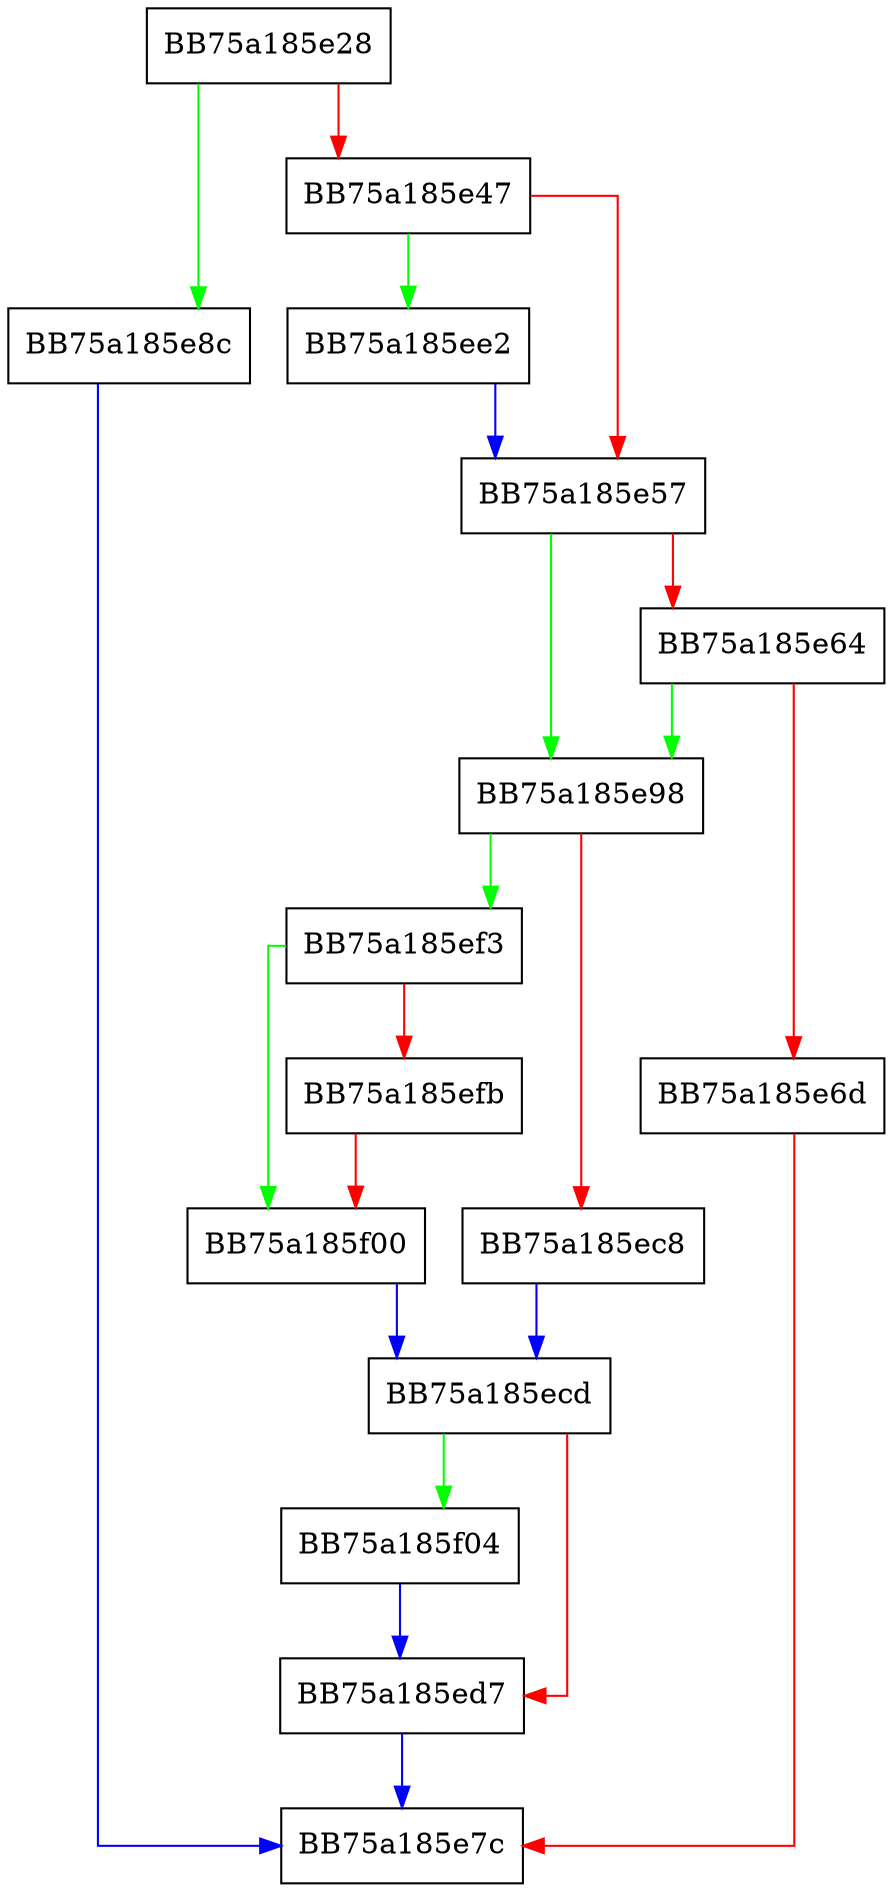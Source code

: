 digraph GetFileOperationPID {
  node [shape="box"];
  graph [splines=ortho];
  BB75a185e28 -> BB75a185e8c [color="green"];
  BB75a185e28 -> BB75a185e47 [color="red"];
  BB75a185e47 -> BB75a185ee2 [color="green"];
  BB75a185e47 -> BB75a185e57 [color="red"];
  BB75a185e57 -> BB75a185e98 [color="green"];
  BB75a185e57 -> BB75a185e64 [color="red"];
  BB75a185e64 -> BB75a185e98 [color="green"];
  BB75a185e64 -> BB75a185e6d [color="red"];
  BB75a185e6d -> BB75a185e7c [color="red"];
  BB75a185e8c -> BB75a185e7c [color="blue"];
  BB75a185e98 -> BB75a185ef3 [color="green"];
  BB75a185e98 -> BB75a185ec8 [color="red"];
  BB75a185ec8 -> BB75a185ecd [color="blue"];
  BB75a185ecd -> BB75a185f04 [color="green"];
  BB75a185ecd -> BB75a185ed7 [color="red"];
  BB75a185ed7 -> BB75a185e7c [color="blue"];
  BB75a185ee2 -> BB75a185e57 [color="blue"];
  BB75a185ef3 -> BB75a185f00 [color="green"];
  BB75a185ef3 -> BB75a185efb [color="red"];
  BB75a185efb -> BB75a185f00 [color="red"];
  BB75a185f00 -> BB75a185ecd [color="blue"];
  BB75a185f04 -> BB75a185ed7 [color="blue"];
}